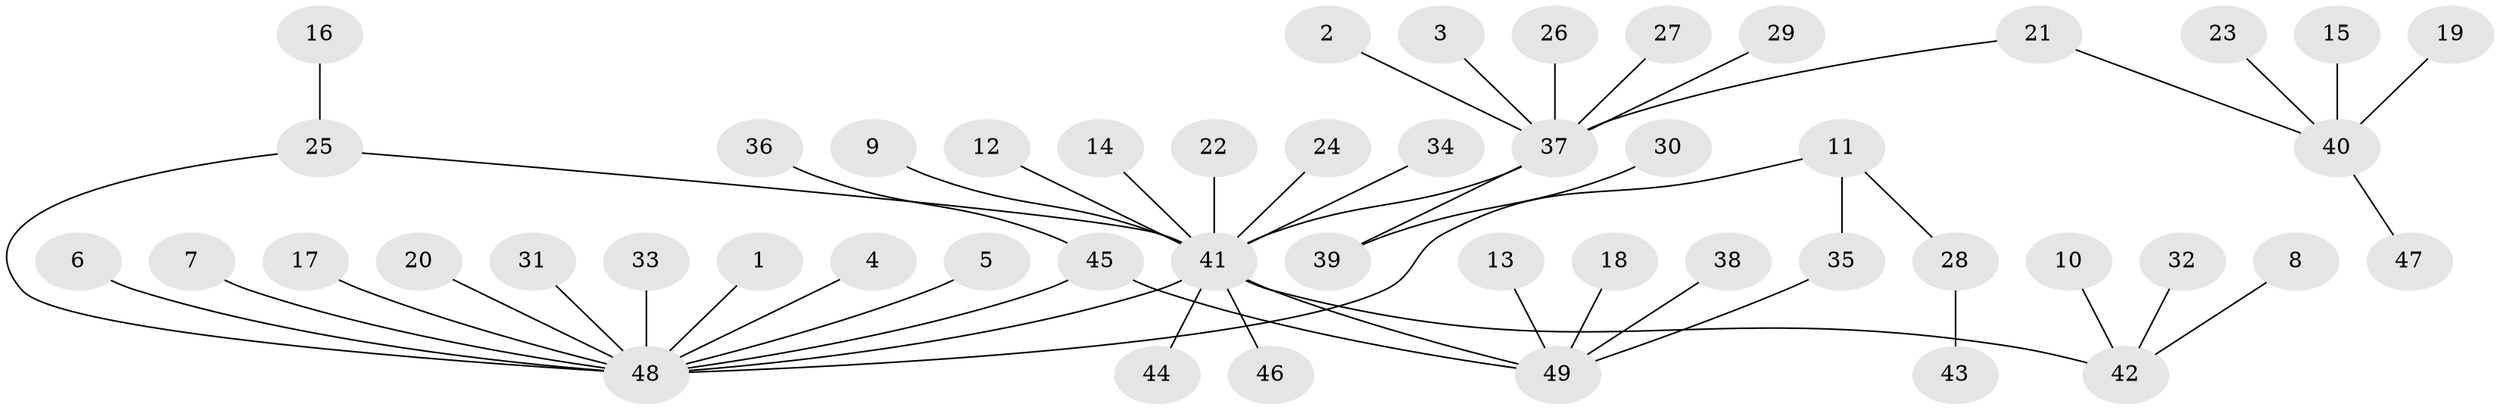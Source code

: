 // original degree distribution, {10: 0.010526315789473684, 14: 0.010526315789473684, 15: 0.010526315789473684, 4: 0.031578947368421054, 3: 0.08421052631578947, 6: 0.021052631578947368, 5: 0.010526315789473684, 1: 0.6, 2: 0.21052631578947367, 7: 0.010526315789473684}
// Generated by graph-tools (version 1.1) at 2025/49/03/09/25 03:49:53]
// undirected, 49 vertices, 51 edges
graph export_dot {
graph [start="1"]
  node [color=gray90,style=filled];
  1;
  2;
  3;
  4;
  5;
  6;
  7;
  8;
  9;
  10;
  11;
  12;
  13;
  14;
  15;
  16;
  17;
  18;
  19;
  20;
  21;
  22;
  23;
  24;
  25;
  26;
  27;
  28;
  29;
  30;
  31;
  32;
  33;
  34;
  35;
  36;
  37;
  38;
  39;
  40;
  41;
  42;
  43;
  44;
  45;
  46;
  47;
  48;
  49;
  1 -- 48 [weight=1.0];
  2 -- 37 [weight=1.0];
  3 -- 37 [weight=1.0];
  4 -- 48 [weight=1.0];
  5 -- 48 [weight=1.0];
  6 -- 48 [weight=1.0];
  7 -- 48 [weight=1.0];
  8 -- 42 [weight=1.0];
  9 -- 41 [weight=1.0];
  10 -- 42 [weight=1.0];
  11 -- 28 [weight=1.0];
  11 -- 35 [weight=1.0];
  11 -- 48 [weight=1.0];
  12 -- 41 [weight=1.0];
  13 -- 49 [weight=1.0];
  14 -- 41 [weight=1.0];
  15 -- 40 [weight=1.0];
  16 -- 25 [weight=1.0];
  17 -- 48 [weight=1.0];
  18 -- 49 [weight=1.0];
  19 -- 40 [weight=1.0];
  20 -- 48 [weight=1.0];
  21 -- 37 [weight=1.0];
  21 -- 40 [weight=1.0];
  22 -- 41 [weight=1.0];
  23 -- 40 [weight=1.0];
  24 -- 41 [weight=1.0];
  25 -- 41 [weight=1.0];
  25 -- 48 [weight=1.0];
  26 -- 37 [weight=1.0];
  27 -- 37 [weight=1.0];
  28 -- 43 [weight=1.0];
  29 -- 37 [weight=1.0];
  30 -- 39 [weight=1.0];
  31 -- 48 [weight=1.0];
  32 -- 42 [weight=1.0];
  33 -- 48 [weight=1.0];
  34 -- 41 [weight=1.0];
  35 -- 49 [weight=1.0];
  36 -- 45 [weight=1.0];
  37 -- 39 [weight=1.0];
  37 -- 41 [weight=1.0];
  38 -- 49 [weight=1.0];
  40 -- 47 [weight=1.0];
  41 -- 42 [weight=1.0];
  41 -- 44 [weight=1.0];
  41 -- 46 [weight=1.0];
  41 -- 48 [weight=1.0];
  41 -- 49 [weight=1.0];
  45 -- 48 [weight=1.0];
  45 -- 49 [weight=1.0];
}
